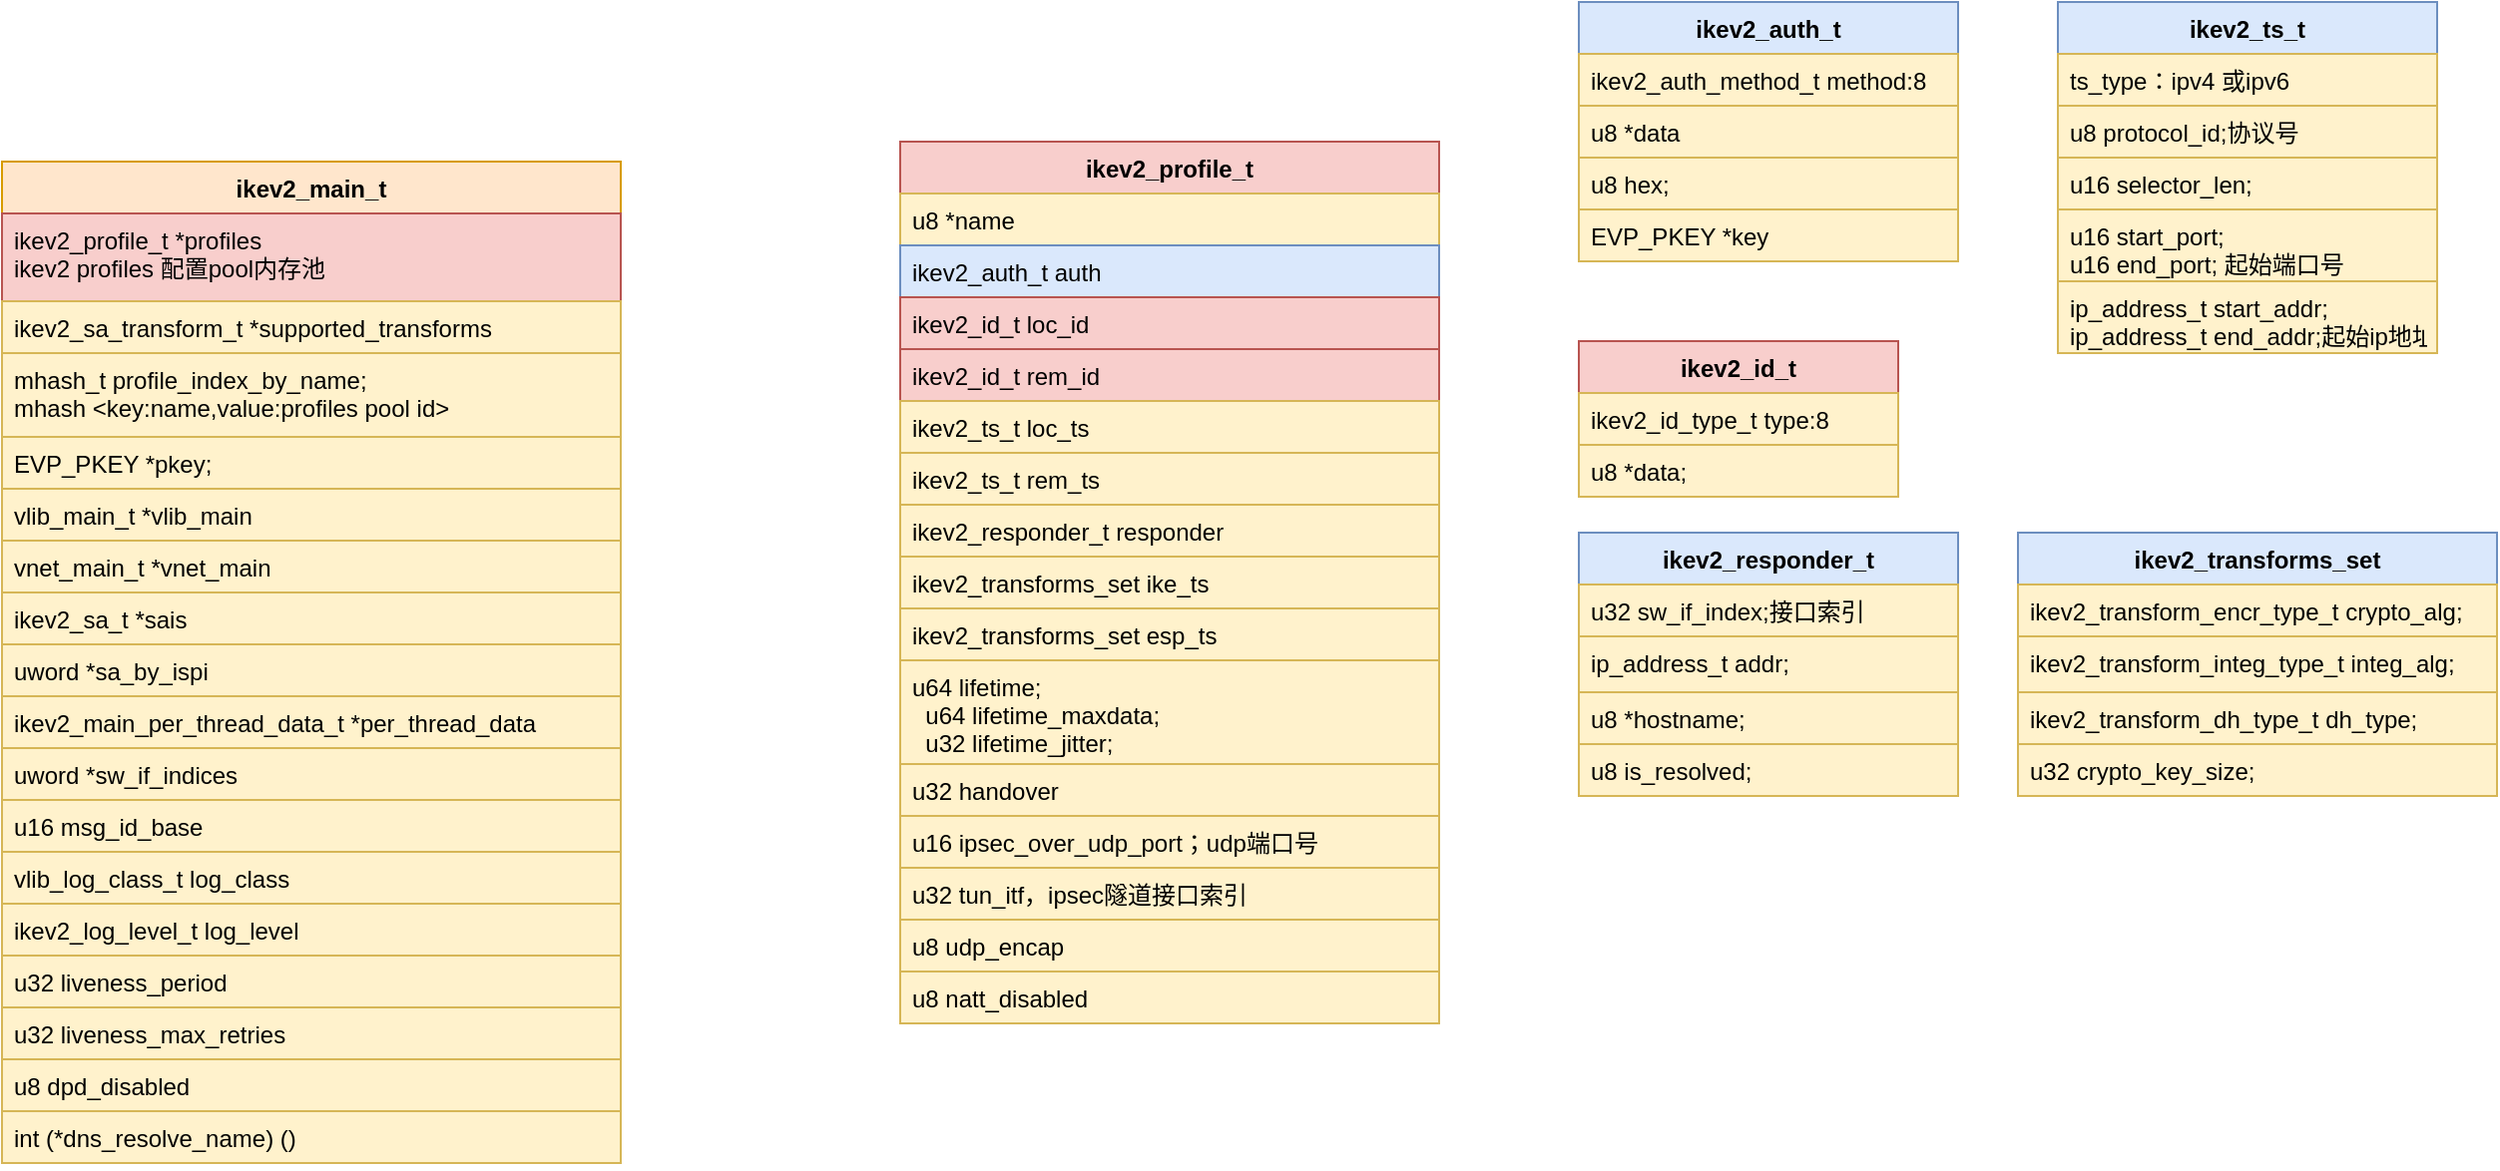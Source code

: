 <mxfile version="15.5.7" type="github">
  <diagram name="Page-1" id="e7e014a7-5840-1c2e-5031-d8a46d1fe8dd">
    <mxGraphModel dx="782" dy="436" grid="1" gridSize="10" guides="1" tooltips="1" connect="1" arrows="1" fold="1" page="1" pageScale="1" pageWidth="1169" pageHeight="826" background="#ffffff" math="0" shadow="0">
      <root>
        <mxCell id="0" />
        <mxCell id="1" parent="0" />
        <mxCell id="Ou4qxV2DXJZPpHNbIq72-41" value="ikev2_main_t" style="swimlane;fontStyle=1;align=center;verticalAlign=top;childLayout=stackLayout;horizontal=1;startSize=26;horizontalStack=0;resizeParent=1;resizeParentMax=0;resizeLast=0;collapsible=1;marginBottom=0;fillColor=#ffe6cc;strokeColor=#d79b00;" parent="1" vertex="1">
          <mxGeometry x="80" y="90" width="310" height="502" as="geometry" />
        </mxCell>
        <mxCell id="Ou4qxV2DXJZPpHNbIq72-42" value="ikev2_profile_t *profiles&#xa;ikev2 profiles 配置pool内存池" style="text;strokeColor=#b85450;fillColor=#f8cecc;align=left;verticalAlign=top;spacingLeft=4;spacingRight=4;overflow=hidden;rotatable=0;points=[[0,0.5],[1,0.5]];portConstraint=eastwest;" parent="Ou4qxV2DXJZPpHNbIq72-41" vertex="1">
          <mxGeometry y="26" width="310" height="44" as="geometry" />
        </mxCell>
        <mxCell id="Ou4qxV2DXJZPpHNbIq72-44" value="ikev2_sa_transform_t *supported_transforms" style="text;fillColor=#fff2cc;align=left;verticalAlign=top;spacingLeft=4;spacingRight=4;overflow=hidden;rotatable=0;points=[[0,0.5],[1,0.5]];portConstraint=eastwest;strokeColor=#d6b656;" parent="Ou4qxV2DXJZPpHNbIq72-41" vertex="1">
          <mxGeometry y="70" width="310" height="26" as="geometry" />
        </mxCell>
        <mxCell id="Ou4qxV2DXJZPpHNbIq72-45" value="mhash_t profile_index_by_name;&#xa;mhash &lt;key:name,value:profiles pool id&gt;" style="text;fillColor=#fff2cc;align=left;verticalAlign=top;spacingLeft=4;spacingRight=4;overflow=hidden;rotatable=0;points=[[0,0.5],[1,0.5]];portConstraint=eastwest;strokeColor=#d6b656;" parent="Ou4qxV2DXJZPpHNbIq72-41" vertex="1">
          <mxGeometry y="96" width="310" height="42" as="geometry" />
        </mxCell>
        <mxCell id="Ou4qxV2DXJZPpHNbIq72-46" value="EVP_PKEY *pkey;" style="text;fillColor=#fff2cc;align=left;verticalAlign=top;spacingLeft=4;spacingRight=4;overflow=hidden;rotatable=0;points=[[0,0.5],[1,0.5]];portConstraint=eastwest;strokeColor=#d6b656;" parent="Ou4qxV2DXJZPpHNbIq72-41" vertex="1">
          <mxGeometry y="138" width="310" height="26" as="geometry" />
        </mxCell>
        <mxCell id="Ou4qxV2DXJZPpHNbIq72-47" value="vlib_main_t *vlib_main" style="text;fillColor=#fff2cc;align=left;verticalAlign=top;spacingLeft=4;spacingRight=4;overflow=hidden;rotatable=0;points=[[0,0.5],[1,0.5]];portConstraint=eastwest;strokeColor=#d6b656;" parent="Ou4qxV2DXJZPpHNbIq72-41" vertex="1">
          <mxGeometry y="164" width="310" height="26" as="geometry" />
        </mxCell>
        <mxCell id="Ou4qxV2DXJZPpHNbIq72-48" value="vnet_main_t *vnet_main" style="text;fillColor=#fff2cc;align=left;verticalAlign=top;spacingLeft=4;spacingRight=4;overflow=hidden;rotatable=0;points=[[0,0.5],[1,0.5]];portConstraint=eastwest;strokeColor=#d6b656;" parent="Ou4qxV2DXJZPpHNbIq72-41" vertex="1">
          <mxGeometry y="190" width="310" height="26" as="geometry" />
        </mxCell>
        <mxCell id="Ou4qxV2DXJZPpHNbIq72-49" value="ikev2_sa_t *sais" style="text;fillColor=#fff2cc;align=left;verticalAlign=top;spacingLeft=4;spacingRight=4;overflow=hidden;rotatable=0;points=[[0,0.5],[1,0.5]];portConstraint=eastwest;strokeColor=#d6b656;" parent="Ou4qxV2DXJZPpHNbIq72-41" vertex="1">
          <mxGeometry y="216" width="310" height="26" as="geometry" />
        </mxCell>
        <mxCell id="Ou4qxV2DXJZPpHNbIq72-50" value="uword *sa_by_ispi" style="text;fillColor=#fff2cc;align=left;verticalAlign=top;spacingLeft=4;spacingRight=4;overflow=hidden;rotatable=0;points=[[0,0.5],[1,0.5]];portConstraint=eastwest;strokeColor=#d6b656;" parent="Ou4qxV2DXJZPpHNbIq72-41" vertex="1">
          <mxGeometry y="242" width="310" height="26" as="geometry" />
        </mxCell>
        <mxCell id="Ou4qxV2DXJZPpHNbIq72-51" value="ikev2_main_per_thread_data_t *per_thread_data" style="text;fillColor=#fff2cc;align=left;verticalAlign=top;spacingLeft=4;spacingRight=4;overflow=hidden;rotatable=0;points=[[0,0.5],[1,0.5]];portConstraint=eastwest;strokeColor=#d6b656;" parent="Ou4qxV2DXJZPpHNbIq72-41" vertex="1">
          <mxGeometry y="268" width="310" height="26" as="geometry" />
        </mxCell>
        <mxCell id="Ou4qxV2DXJZPpHNbIq72-52" value="uword *sw_if_indices" style="text;fillColor=#fff2cc;align=left;verticalAlign=top;spacingLeft=4;spacingRight=4;overflow=hidden;rotatable=0;points=[[0,0.5],[1,0.5]];portConstraint=eastwest;strokeColor=#d6b656;" parent="Ou4qxV2DXJZPpHNbIq72-41" vertex="1">
          <mxGeometry y="294" width="310" height="26" as="geometry" />
        </mxCell>
        <mxCell id="Ou4qxV2DXJZPpHNbIq72-53" value="u16 msg_id_base" style="text;fillColor=#fff2cc;align=left;verticalAlign=top;spacingLeft=4;spacingRight=4;overflow=hidden;rotatable=0;points=[[0,0.5],[1,0.5]];portConstraint=eastwest;strokeColor=#d6b656;" parent="Ou4qxV2DXJZPpHNbIq72-41" vertex="1">
          <mxGeometry y="320" width="310" height="26" as="geometry" />
        </mxCell>
        <mxCell id="Ou4qxV2DXJZPpHNbIq72-54" value="vlib_log_class_t log_class" style="text;fillColor=#fff2cc;align=left;verticalAlign=top;spacingLeft=4;spacingRight=4;overflow=hidden;rotatable=0;points=[[0,0.5],[1,0.5]];portConstraint=eastwest;strokeColor=#d6b656;" parent="Ou4qxV2DXJZPpHNbIq72-41" vertex="1">
          <mxGeometry y="346" width="310" height="26" as="geometry" />
        </mxCell>
        <mxCell id="Ou4qxV2DXJZPpHNbIq72-55" value="ikev2_log_level_t log_level" style="text;fillColor=#fff2cc;align=left;verticalAlign=top;spacingLeft=4;spacingRight=4;overflow=hidden;rotatable=0;points=[[0,0.5],[1,0.5]];portConstraint=eastwest;strokeColor=#d6b656;" parent="Ou4qxV2DXJZPpHNbIq72-41" vertex="1">
          <mxGeometry y="372" width="310" height="26" as="geometry" />
        </mxCell>
        <mxCell id="Ou4qxV2DXJZPpHNbIq72-56" value="u32 liveness_period" style="text;fillColor=#fff2cc;align=left;verticalAlign=top;spacingLeft=4;spacingRight=4;overflow=hidden;rotatable=0;points=[[0,0.5],[1,0.5]];portConstraint=eastwest;strokeColor=#d6b656;" parent="Ou4qxV2DXJZPpHNbIq72-41" vertex="1">
          <mxGeometry y="398" width="310" height="26" as="geometry" />
        </mxCell>
        <mxCell id="Ou4qxV2DXJZPpHNbIq72-57" value="u32 liveness_max_retries" style="text;fillColor=#fff2cc;align=left;verticalAlign=top;spacingLeft=4;spacingRight=4;overflow=hidden;rotatable=0;points=[[0,0.5],[1,0.5]];portConstraint=eastwest;strokeColor=#d6b656;" parent="Ou4qxV2DXJZPpHNbIq72-41" vertex="1">
          <mxGeometry y="424" width="310" height="26" as="geometry" />
        </mxCell>
        <mxCell id="Ou4qxV2DXJZPpHNbIq72-58" value="u8 dpd_disabled" style="text;fillColor=#fff2cc;align=left;verticalAlign=top;spacingLeft=4;spacingRight=4;overflow=hidden;rotatable=0;points=[[0,0.5],[1,0.5]];portConstraint=eastwest;strokeColor=#d6b656;" parent="Ou4qxV2DXJZPpHNbIq72-41" vertex="1">
          <mxGeometry y="450" width="310" height="26" as="geometry" />
        </mxCell>
        <mxCell id="Ou4qxV2DXJZPpHNbIq72-59" value="int (*dns_resolve_name) ()" style="text;fillColor=#fff2cc;align=left;verticalAlign=top;spacingLeft=4;spacingRight=4;overflow=hidden;rotatable=0;points=[[0,0.5],[1,0.5]];portConstraint=eastwest;strokeColor=#d6b656;" parent="Ou4qxV2DXJZPpHNbIq72-41" vertex="1">
          <mxGeometry y="476" width="310" height="26" as="geometry" />
        </mxCell>
        <mxCell id="Ou4qxV2DXJZPpHNbIq72-60" value="ikev2_profile_t" style="swimlane;fontStyle=1;align=center;verticalAlign=top;childLayout=stackLayout;horizontal=1;startSize=26;horizontalStack=0;resizeParent=1;resizeParentMax=0;resizeLast=0;collapsible=1;marginBottom=0;strokeColor=#b85450;fillColor=#f8cecc;" parent="1" vertex="1">
          <mxGeometry x="530" y="80" width="270" height="442" as="geometry" />
        </mxCell>
        <mxCell id="Ou4qxV2DXJZPpHNbIq72-61" value="u8 *name" style="text;strokeColor=#d6b656;fillColor=#fff2cc;align=left;verticalAlign=top;spacingLeft=4;spacingRight=4;overflow=hidden;rotatable=0;points=[[0,0.5],[1,0.5]];portConstraint=eastwest;" parent="Ou4qxV2DXJZPpHNbIq72-60" vertex="1">
          <mxGeometry y="26" width="270" height="26" as="geometry" />
        </mxCell>
        <mxCell id="Ou4qxV2DXJZPpHNbIq72-63" value="ikev2_auth_t auth" style="text;fillColor=#dae8fc;align=left;verticalAlign=top;spacingLeft=4;spacingRight=4;overflow=hidden;rotatable=0;points=[[0,0.5],[1,0.5]];portConstraint=eastwest;strokeColor=#6c8ebf;" parent="Ou4qxV2DXJZPpHNbIq72-60" vertex="1">
          <mxGeometry y="52" width="270" height="26" as="geometry" />
        </mxCell>
        <mxCell id="Ou4qxV2DXJZPpHNbIq72-64" value="ikev2_id_t loc_id" style="text;fillColor=#f8cecc;align=left;verticalAlign=top;spacingLeft=4;spacingRight=4;overflow=hidden;rotatable=0;points=[[0,0.5],[1,0.5]];portConstraint=eastwest;strokeColor=#b85450;" parent="Ou4qxV2DXJZPpHNbIq72-60" vertex="1">
          <mxGeometry y="78" width="270" height="26" as="geometry" />
        </mxCell>
        <mxCell id="Ou4qxV2DXJZPpHNbIq72-65" value="ikev2_id_t rem_id" style="text;fillColor=#f8cecc;align=left;verticalAlign=top;spacingLeft=4;spacingRight=4;overflow=hidden;rotatable=0;points=[[0,0.5],[1,0.5]];portConstraint=eastwest;strokeColor=#b85450;" parent="Ou4qxV2DXJZPpHNbIq72-60" vertex="1">
          <mxGeometry y="104" width="270" height="26" as="geometry" />
        </mxCell>
        <mxCell id="Ou4qxV2DXJZPpHNbIq72-66" value="ikev2_ts_t loc_ts" style="text;fillColor=#fff2cc;align=left;verticalAlign=top;spacingLeft=4;spacingRight=4;overflow=hidden;rotatable=0;points=[[0,0.5],[1,0.5]];portConstraint=eastwest;strokeColor=#d6b656;" parent="Ou4qxV2DXJZPpHNbIq72-60" vertex="1">
          <mxGeometry y="130" width="270" height="26" as="geometry" />
        </mxCell>
        <mxCell id="Ou4qxV2DXJZPpHNbIq72-67" value="ikev2_ts_t rem_ts" style="text;fillColor=#fff2cc;align=left;verticalAlign=top;spacingLeft=4;spacingRight=4;overflow=hidden;rotatable=0;points=[[0,0.5],[1,0.5]];portConstraint=eastwest;strokeColor=#d6b656;" parent="Ou4qxV2DXJZPpHNbIq72-60" vertex="1">
          <mxGeometry y="156" width="270" height="26" as="geometry" />
        </mxCell>
        <mxCell id="Ou4qxV2DXJZPpHNbIq72-68" value="ikev2_responder_t responder" style="text;fillColor=#fff2cc;align=left;verticalAlign=top;spacingLeft=4;spacingRight=4;overflow=hidden;rotatable=0;points=[[0,0.5],[1,0.5]];portConstraint=eastwest;strokeColor=#d6b656;" parent="Ou4qxV2DXJZPpHNbIq72-60" vertex="1">
          <mxGeometry y="182" width="270" height="26" as="geometry" />
        </mxCell>
        <mxCell id="Ou4qxV2DXJZPpHNbIq72-69" value="ikev2_transforms_set ike_ts" style="text;fillColor=#fff2cc;align=left;verticalAlign=top;spacingLeft=4;spacingRight=4;overflow=hidden;rotatable=0;points=[[0,0.5],[1,0.5]];portConstraint=eastwest;strokeColor=#d6b656;" parent="Ou4qxV2DXJZPpHNbIq72-60" vertex="1">
          <mxGeometry y="208" width="270" height="26" as="geometry" />
        </mxCell>
        <mxCell id="Ou4qxV2DXJZPpHNbIq72-70" value="ikev2_transforms_set esp_ts" style="text;fillColor=#fff2cc;align=left;verticalAlign=top;spacingLeft=4;spacingRight=4;overflow=hidden;rotatable=0;points=[[0,0.5],[1,0.5]];portConstraint=eastwest;strokeColor=#d6b656;" parent="Ou4qxV2DXJZPpHNbIq72-60" vertex="1">
          <mxGeometry y="234" width="270" height="26" as="geometry" />
        </mxCell>
        <mxCell id="Ou4qxV2DXJZPpHNbIq72-71" value="u64 lifetime;&#xa;  u64 lifetime_maxdata;&#xa;  u32 lifetime_jitter;" style="text;fillColor=#fff2cc;align=left;verticalAlign=top;spacingLeft=4;spacingRight=4;overflow=hidden;rotatable=0;points=[[0,0.5],[1,0.5]];portConstraint=eastwest;strokeColor=#d6b656;" parent="Ou4qxV2DXJZPpHNbIq72-60" vertex="1">
          <mxGeometry y="260" width="270" height="52" as="geometry" />
        </mxCell>
        <mxCell id="Ou4qxV2DXJZPpHNbIq72-72" value="u32 handover" style="text;fillColor=#fff2cc;align=left;verticalAlign=top;spacingLeft=4;spacingRight=4;overflow=hidden;rotatable=0;points=[[0,0.5],[1,0.5]];portConstraint=eastwest;strokeColor=#d6b656;" parent="Ou4qxV2DXJZPpHNbIq72-60" vertex="1">
          <mxGeometry y="312" width="270" height="26" as="geometry" />
        </mxCell>
        <mxCell id="Ou4qxV2DXJZPpHNbIq72-73" value="u16 ipsec_over_udp_port；udp端口号" style="text;fillColor=#fff2cc;align=left;verticalAlign=top;spacingLeft=4;spacingRight=4;overflow=hidden;rotatable=0;points=[[0,0.5],[1,0.5]];portConstraint=eastwest;strokeColor=#d6b656;" parent="Ou4qxV2DXJZPpHNbIq72-60" vertex="1">
          <mxGeometry y="338" width="270" height="26" as="geometry" />
        </mxCell>
        <mxCell id="Ou4qxV2DXJZPpHNbIq72-74" value="u32 tun_itf，ipsec隧道接口索引" style="text;fillColor=#fff2cc;align=left;verticalAlign=top;spacingLeft=4;spacingRight=4;overflow=hidden;rotatable=0;points=[[0,0.5],[1,0.5]];portConstraint=eastwest;strokeColor=#d6b656;" parent="Ou4qxV2DXJZPpHNbIq72-60" vertex="1">
          <mxGeometry y="364" width="270" height="26" as="geometry" />
        </mxCell>
        <mxCell id="Ou4qxV2DXJZPpHNbIq72-75" value="u8 udp_encap" style="text;fillColor=#fff2cc;align=left;verticalAlign=top;spacingLeft=4;spacingRight=4;overflow=hidden;rotatable=0;points=[[0,0.5],[1,0.5]];portConstraint=eastwest;strokeColor=#d6b656;" parent="Ou4qxV2DXJZPpHNbIq72-60" vertex="1">
          <mxGeometry y="390" width="270" height="26" as="geometry" />
        </mxCell>
        <mxCell id="Ou4qxV2DXJZPpHNbIq72-76" value="u8 natt_disabled" style="text;fillColor=#fff2cc;align=left;verticalAlign=top;spacingLeft=4;spacingRight=4;overflow=hidden;rotatable=0;points=[[0,0.5],[1,0.5]];portConstraint=eastwest;strokeColor=#d6b656;" parent="Ou4qxV2DXJZPpHNbIq72-60" vertex="1">
          <mxGeometry y="416" width="270" height="26" as="geometry" />
        </mxCell>
        <mxCell id="Ou4qxV2DXJZPpHNbIq72-77" value="ikev2_auth_t" style="swimlane;fontStyle=1;align=center;verticalAlign=top;childLayout=stackLayout;horizontal=1;startSize=26;horizontalStack=0;resizeParent=1;resizeParentMax=0;resizeLast=0;collapsible=1;marginBottom=0;strokeColor=#6c8ebf;fillColor=#dae8fc;" parent="1" vertex="1">
          <mxGeometry x="870" y="10" width="190" height="130" as="geometry" />
        </mxCell>
        <mxCell id="Ou4qxV2DXJZPpHNbIq72-78" value="ikev2_auth_method_t method:8" style="text;strokeColor=#d6b656;fillColor=#fff2cc;align=left;verticalAlign=top;spacingLeft=4;spacingRight=4;overflow=hidden;rotatable=0;points=[[0,0.5],[1,0.5]];portConstraint=eastwest;" parent="Ou4qxV2DXJZPpHNbIq72-77" vertex="1">
          <mxGeometry y="26" width="190" height="26" as="geometry" />
        </mxCell>
        <mxCell id="Ou4qxV2DXJZPpHNbIq72-80" value="u8 *data" style="text;fillColor=#fff2cc;align=left;verticalAlign=top;spacingLeft=4;spacingRight=4;overflow=hidden;rotatable=0;points=[[0,0.5],[1,0.5]];portConstraint=eastwest;strokeColor=#d6b656;" parent="Ou4qxV2DXJZPpHNbIq72-77" vertex="1">
          <mxGeometry y="52" width="190" height="26" as="geometry" />
        </mxCell>
        <mxCell id="Ou4qxV2DXJZPpHNbIq72-81" value="u8 hex;" style="text;strokeColor=#d6b656;fillColor=#fff2cc;align=left;verticalAlign=top;spacingLeft=4;spacingRight=4;overflow=hidden;rotatable=0;points=[[0,0.5],[1,0.5]];portConstraint=eastwest;" parent="Ou4qxV2DXJZPpHNbIq72-77" vertex="1">
          <mxGeometry y="78" width="190" height="26" as="geometry" />
        </mxCell>
        <mxCell id="Ou4qxV2DXJZPpHNbIq72-82" value="EVP_PKEY *key" style="text;strokeColor=#d6b656;fillColor=#fff2cc;align=left;verticalAlign=top;spacingLeft=4;spacingRight=4;overflow=hidden;rotatable=0;points=[[0,0.5],[1,0.5]];portConstraint=eastwest;" parent="Ou4qxV2DXJZPpHNbIq72-77" vertex="1">
          <mxGeometry y="104" width="190" height="26" as="geometry" />
        </mxCell>
        <mxCell id="Ou4qxV2DXJZPpHNbIq72-83" value="ikev2_id_t" style="swimlane;fontStyle=1;align=center;verticalAlign=top;childLayout=stackLayout;horizontal=1;startSize=26;horizontalStack=0;resizeParent=1;resizeParentMax=0;resizeLast=0;collapsible=1;marginBottom=0;strokeColor=#b85450;fillColor=#f8cecc;" parent="1" vertex="1">
          <mxGeometry x="870" y="180" width="160" height="78" as="geometry" />
        </mxCell>
        <mxCell id="Ou4qxV2DXJZPpHNbIq72-84" value="ikev2_id_type_t type:8" style="text;strokeColor=#d6b656;fillColor=#fff2cc;align=left;verticalAlign=top;spacingLeft=4;spacingRight=4;overflow=hidden;rotatable=0;points=[[0,0.5],[1,0.5]];portConstraint=eastwest;" parent="Ou4qxV2DXJZPpHNbIq72-83" vertex="1">
          <mxGeometry y="26" width="160" height="26" as="geometry" />
        </mxCell>
        <mxCell id="Ou4qxV2DXJZPpHNbIq72-86" value="u8 *data;" style="text;strokeColor=#d6b656;fillColor=#fff2cc;align=left;verticalAlign=top;spacingLeft=4;spacingRight=4;overflow=hidden;rotatable=0;points=[[0,0.5],[1,0.5]];portConstraint=eastwest;" parent="Ou4qxV2DXJZPpHNbIq72-83" vertex="1">
          <mxGeometry y="52" width="160" height="26" as="geometry" />
        </mxCell>
        <mxCell id="qKSq34PAnrU9pz3v25Dv-1" value="ikev2_ts_t" style="swimlane;fontStyle=1;align=center;verticalAlign=top;childLayout=stackLayout;horizontal=1;startSize=26;horizontalStack=0;resizeParent=1;resizeParentMax=0;resizeLast=0;collapsible=1;marginBottom=0;strokeColor=#6c8ebf;fillColor=#dae8fc;" vertex="1" parent="1">
          <mxGeometry x="1110" y="10" width="190" height="176" as="geometry" />
        </mxCell>
        <mxCell id="qKSq34PAnrU9pz3v25Dv-2" value="ts_type：ipv4 或ipv6" style="text;strokeColor=#d6b656;fillColor=#fff2cc;align=left;verticalAlign=top;spacingLeft=4;spacingRight=4;overflow=hidden;rotatable=0;points=[[0,0.5],[1,0.5]];portConstraint=eastwest;" vertex="1" parent="qKSq34PAnrU9pz3v25Dv-1">
          <mxGeometry y="26" width="190" height="26" as="geometry" />
        </mxCell>
        <mxCell id="qKSq34PAnrU9pz3v25Dv-3" value="u8 protocol_id;协议号" style="text;fillColor=#fff2cc;align=left;verticalAlign=top;spacingLeft=4;spacingRight=4;overflow=hidden;rotatable=0;points=[[0,0.5],[1,0.5]];portConstraint=eastwest;strokeColor=#d6b656;" vertex="1" parent="qKSq34PAnrU9pz3v25Dv-1">
          <mxGeometry y="52" width="190" height="26" as="geometry" />
        </mxCell>
        <mxCell id="qKSq34PAnrU9pz3v25Dv-4" value="u16 selector_len;" style="text;strokeColor=#d6b656;fillColor=#fff2cc;align=left;verticalAlign=top;spacingLeft=4;spacingRight=4;overflow=hidden;rotatable=0;points=[[0,0.5],[1,0.5]];portConstraint=eastwest;" vertex="1" parent="qKSq34PAnrU9pz3v25Dv-1">
          <mxGeometry y="78" width="190" height="26" as="geometry" />
        </mxCell>
        <mxCell id="qKSq34PAnrU9pz3v25Dv-5" value="u16 start_port;&#xa;u16 end_port; 起始端口号" style="text;strokeColor=#d6b656;fillColor=#fff2cc;align=left;verticalAlign=top;spacingLeft=4;spacingRight=4;overflow=hidden;rotatable=0;points=[[0,0.5],[1,0.5]];portConstraint=eastwest;" vertex="1" parent="qKSq34PAnrU9pz3v25Dv-1">
          <mxGeometry y="104" width="190" height="36" as="geometry" />
        </mxCell>
        <mxCell id="qKSq34PAnrU9pz3v25Dv-6" value="ip_address_t start_addr;&#xa;ip_address_t end_addr;起始ip地址" style="text;strokeColor=#d6b656;fillColor=#fff2cc;align=left;verticalAlign=top;spacingLeft=4;spacingRight=4;overflow=hidden;rotatable=0;points=[[0,0.5],[1,0.5]];portConstraint=eastwest;" vertex="1" parent="qKSq34PAnrU9pz3v25Dv-1">
          <mxGeometry y="140" width="190" height="36" as="geometry" />
        </mxCell>
        <mxCell id="qKSq34PAnrU9pz3v25Dv-7" value="ikev2_responder_t" style="swimlane;fontStyle=1;align=center;verticalAlign=top;childLayout=stackLayout;horizontal=1;startSize=26;horizontalStack=0;resizeParent=1;resizeParentMax=0;resizeLast=0;collapsible=1;marginBottom=0;strokeColor=#6c8ebf;fillColor=#dae8fc;" vertex="1" parent="1">
          <mxGeometry x="870" y="276" width="190" height="132" as="geometry" />
        </mxCell>
        <mxCell id="qKSq34PAnrU9pz3v25Dv-8" value="u32 sw_if_index;接口索引" style="text;strokeColor=#d6b656;fillColor=#fff2cc;align=left;verticalAlign=top;spacingLeft=4;spacingRight=4;overflow=hidden;rotatable=0;points=[[0,0.5],[1,0.5]];portConstraint=eastwest;" vertex="1" parent="qKSq34PAnrU9pz3v25Dv-7">
          <mxGeometry y="26" width="190" height="26" as="geometry" />
        </mxCell>
        <mxCell id="qKSq34PAnrU9pz3v25Dv-9" value="ip_address_t addr;" style="text;fillColor=#fff2cc;align=left;verticalAlign=top;spacingLeft=4;spacingRight=4;overflow=hidden;rotatable=0;points=[[0,0.5],[1,0.5]];portConstraint=eastwest;strokeColor=#d6b656;" vertex="1" parent="qKSq34PAnrU9pz3v25Dv-7">
          <mxGeometry y="52" width="190" height="28" as="geometry" />
        </mxCell>
        <mxCell id="qKSq34PAnrU9pz3v25Dv-10" value="u8 *hostname;" style="text;strokeColor=#d6b656;fillColor=#fff2cc;align=left;verticalAlign=top;spacingLeft=4;spacingRight=4;overflow=hidden;rotatable=0;points=[[0,0.5],[1,0.5]];portConstraint=eastwest;" vertex="1" parent="qKSq34PAnrU9pz3v25Dv-7">
          <mxGeometry y="80" width="190" height="26" as="geometry" />
        </mxCell>
        <mxCell id="qKSq34PAnrU9pz3v25Dv-11" value="u8 is_resolved;" style="text;strokeColor=#d6b656;fillColor=#fff2cc;align=left;verticalAlign=top;spacingLeft=4;spacingRight=4;overflow=hidden;rotatable=0;points=[[0,0.5],[1,0.5]];portConstraint=eastwest;" vertex="1" parent="qKSq34PAnrU9pz3v25Dv-7">
          <mxGeometry y="106" width="190" height="26" as="geometry" />
        </mxCell>
        <mxCell id="qKSq34PAnrU9pz3v25Dv-12" value="ikev2_transforms_set" style="swimlane;fontStyle=1;align=center;verticalAlign=top;childLayout=stackLayout;horizontal=1;startSize=26;horizontalStack=0;resizeParent=1;resizeParentMax=0;resizeLast=0;collapsible=1;marginBottom=0;strokeColor=#6c8ebf;fillColor=#dae8fc;" vertex="1" parent="1">
          <mxGeometry x="1090" y="276" width="240" height="132" as="geometry" />
        </mxCell>
        <mxCell id="qKSq34PAnrU9pz3v25Dv-13" value="ikev2_transform_encr_type_t crypto_alg;" style="text;strokeColor=#d6b656;fillColor=#fff2cc;align=left;verticalAlign=top;spacingLeft=4;spacingRight=4;overflow=hidden;rotatable=0;points=[[0,0.5],[1,0.5]];portConstraint=eastwest;" vertex="1" parent="qKSq34PAnrU9pz3v25Dv-12">
          <mxGeometry y="26" width="240" height="26" as="geometry" />
        </mxCell>
        <mxCell id="qKSq34PAnrU9pz3v25Dv-14" value="ikev2_transform_integ_type_t integ_alg;" style="text;fillColor=#fff2cc;align=left;verticalAlign=top;spacingLeft=4;spacingRight=4;overflow=hidden;rotatable=0;points=[[0,0.5],[1,0.5]];portConstraint=eastwest;strokeColor=#d6b656;" vertex="1" parent="qKSq34PAnrU9pz3v25Dv-12">
          <mxGeometry y="52" width="240" height="28" as="geometry" />
        </mxCell>
        <mxCell id="qKSq34PAnrU9pz3v25Dv-15" value="ikev2_transform_dh_type_t dh_type;" style="text;strokeColor=#d6b656;fillColor=#fff2cc;align=left;verticalAlign=top;spacingLeft=4;spacingRight=4;overflow=hidden;rotatable=0;points=[[0,0.5],[1,0.5]];portConstraint=eastwest;" vertex="1" parent="qKSq34PAnrU9pz3v25Dv-12">
          <mxGeometry y="80" width="240" height="26" as="geometry" />
        </mxCell>
        <mxCell id="qKSq34PAnrU9pz3v25Dv-16" value="u32 crypto_key_size;" style="text;strokeColor=#d6b656;fillColor=#fff2cc;align=left;verticalAlign=top;spacingLeft=4;spacingRight=4;overflow=hidden;rotatable=0;points=[[0,0.5],[1,0.5]];portConstraint=eastwest;" vertex="1" parent="qKSq34PAnrU9pz3v25Dv-12">
          <mxGeometry y="106" width="240" height="26" as="geometry" />
        </mxCell>
      </root>
    </mxGraphModel>
  </diagram>
</mxfile>
